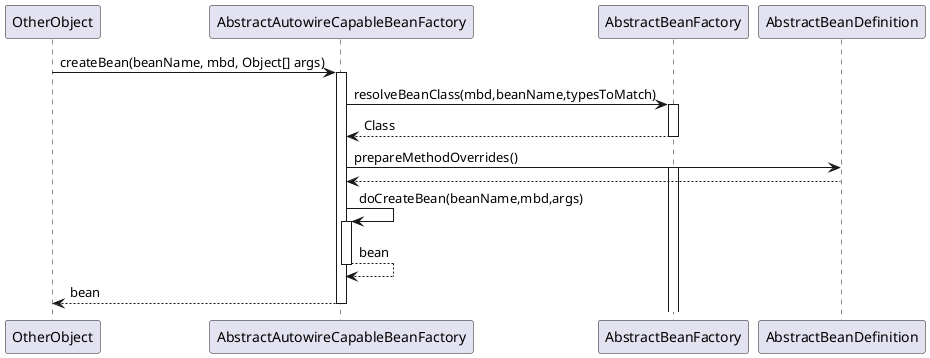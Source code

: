 @startuml
OtherObject -> AbstractAutowireCapableBeanFactory:createBean(beanName, mbd, Object[] args)
activate AbstractAutowireCapableBeanFactory
    AbstractAutowireCapableBeanFactory -> AbstractBeanFactory:resolveBeanClass(mbd,beanName,typesToMatch)
    activate AbstractBeanFactory
    return Class
'    deactivate   AbstractBeanFactory


    AbstractAutowireCapableBeanFactory -> AbstractBeanDefinition:prepareMethodOverrides()
    activate AbstractBeanFactory
    return

    AbstractAutowireCapableBeanFactory -> AbstractAutowireCapableBeanFactory:doCreateBean(beanName,mbd,args)
    activate AbstractAutowireCapableBeanFactory
    return bean
return bean
@enduml